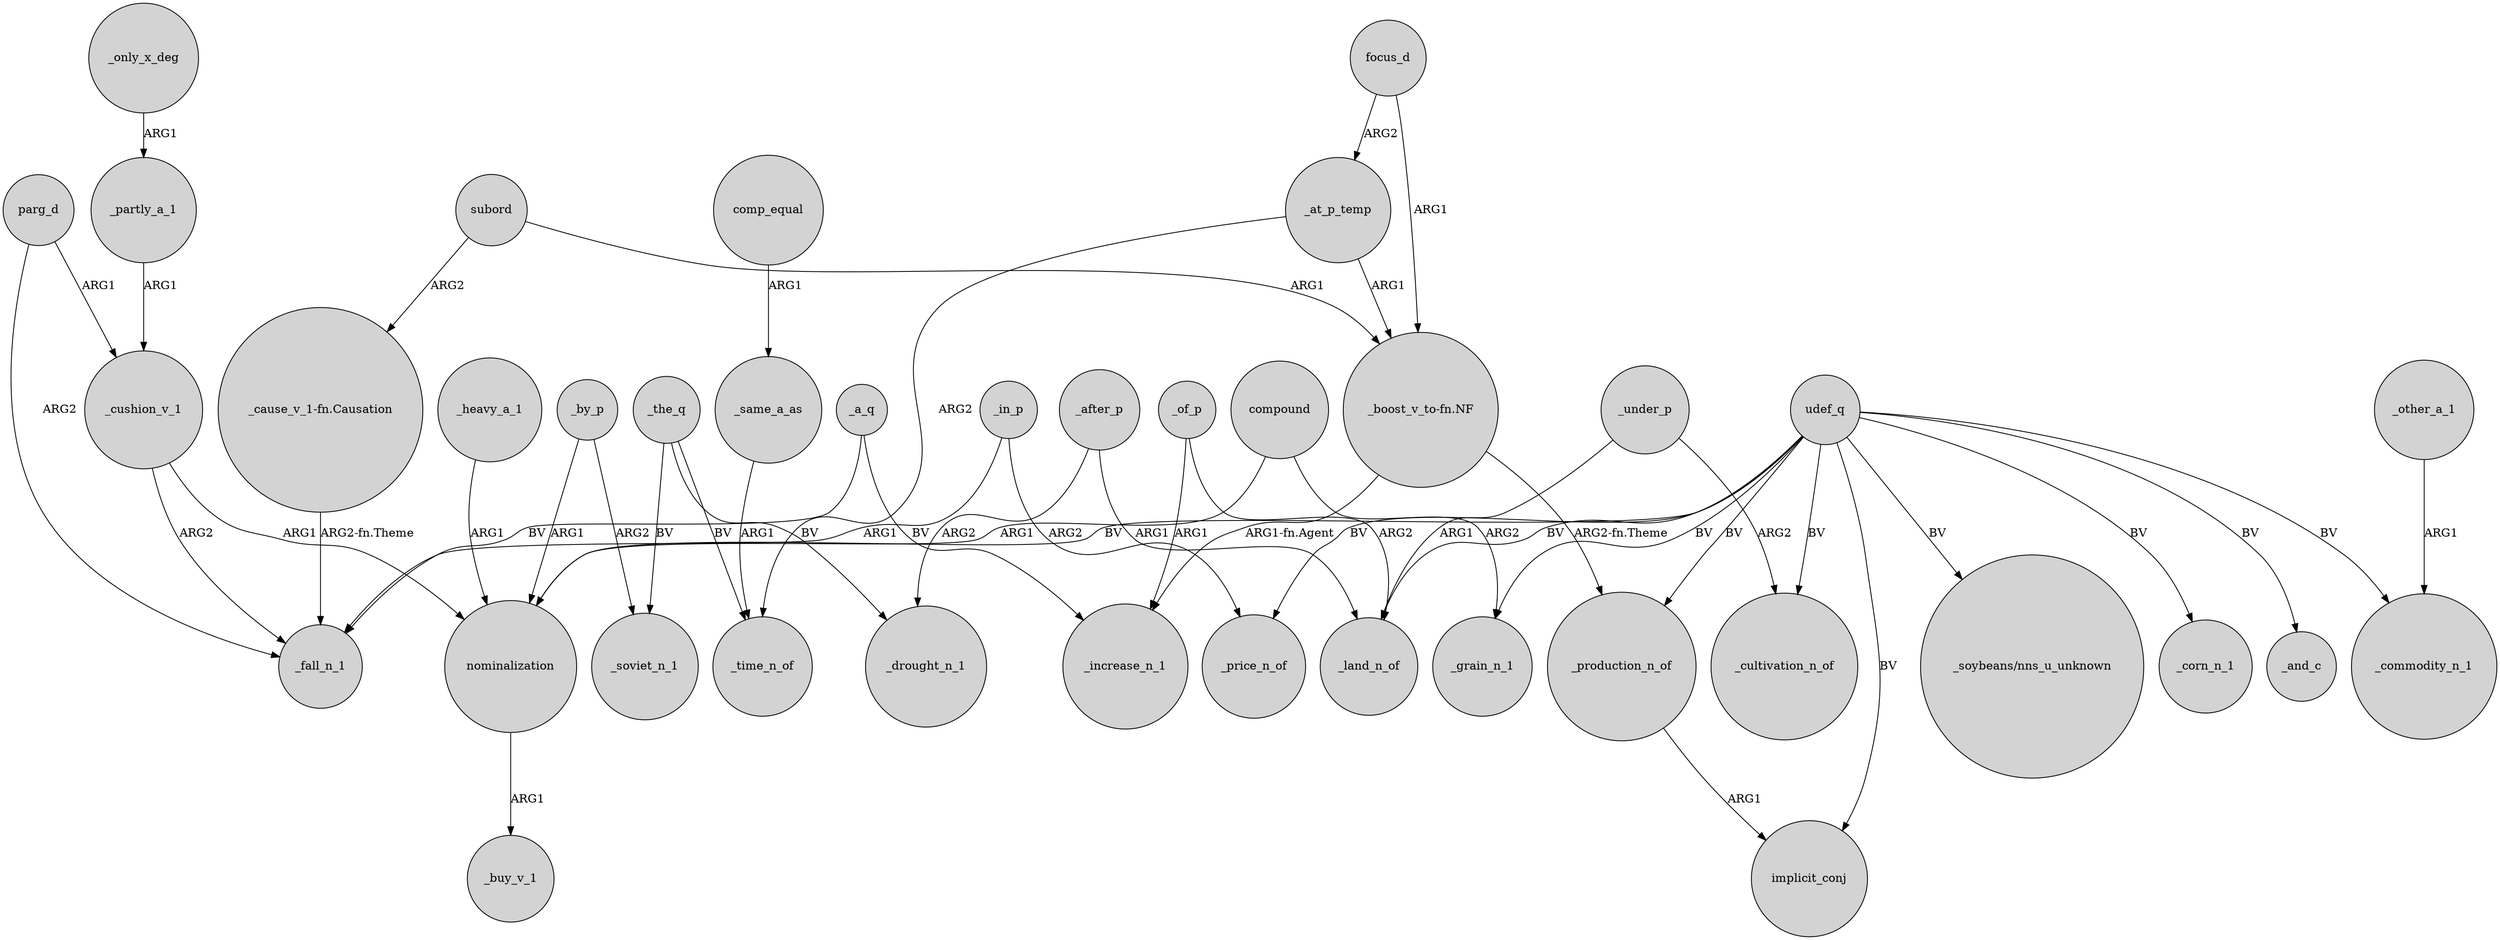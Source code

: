 digraph {
	node [shape=circle style=filled]
	_a_q -> _fall_n_1 [label=BV]
	udef_q -> _production_n_of [label=BV]
	focus_d -> _at_p_temp [label=ARG2]
	_a_q -> _increase_n_1 [label=BV]
	_under_p -> _cultivation_n_of [label=ARG2]
	_of_p -> _land_n_of [label=ARG2]
	udef_q -> _price_n_of [label=BV]
	parg_d -> _cushion_v_1 [label=ARG1]
	"_boost_v_to-fn.NF" -> _production_n_of [label="ARG2-fn.Theme"]
	udef_q -> _commodity_n_1 [label=BV]
	"_cause_v_1-fn.Causation" -> _fall_n_1 [label="ARG2-fn.Theme"]
	parg_d -> _fall_n_1 [label=ARG2]
	compound -> _grain_n_1 [label=ARG2]
	_only_x_deg -> _partly_a_1 [label=ARG1]
	_after_p -> _land_n_of [label=ARG1]
	"_boost_v_to-fn.NF" -> _increase_n_1 [label="ARG1-fn.Agent"]
	_by_p -> _soviet_n_1 [label=ARG2]
	_at_p_temp -> _time_n_of [label=ARG2]
	_cushion_v_1 -> _fall_n_1 [label=ARG2]
	nominalization -> _buy_v_1 [label=ARG1]
	udef_q -> _land_n_of [label=BV]
	_the_q -> _soviet_n_1 [label=BV]
	udef_q -> implicit_conj [label=BV]
	_in_p -> _fall_n_1 [label=ARG1]
	udef_q -> _cultivation_n_of [label=BV]
	_at_p_temp -> "_boost_v_to-fn.NF" [label=ARG1]
	udef_q -> _grain_n_1 [label=BV]
	_heavy_a_1 -> nominalization [label=ARG1]
	_by_p -> nominalization [label=ARG1]
	_the_q -> _time_n_of [label=BV]
	comp_equal -> _same_a_as [label=ARG1]
	focus_d -> "_boost_v_to-fn.NF" [label=ARG1]
	_of_p -> _increase_n_1 [label=ARG1]
	udef_q -> "_soybeans/nns_u_unknown" [label=BV]
	subord -> "_boost_v_to-fn.NF" [label=ARG1]
	udef_q -> _corn_n_1 [label=BV]
	udef_q -> nominalization [label=BV]
	_other_a_1 -> _commodity_n_1 [label=ARG1]
	_production_n_of -> implicit_conj [label=ARG1]
	_cushion_v_1 -> nominalization [label=ARG1]
	_partly_a_1 -> _cushion_v_1 [label=ARG1]
	subord -> "_cause_v_1-fn.Causation" [label=ARG2]
	_in_p -> _price_n_of [label=ARG2]
	_same_a_as -> _time_n_of [label=ARG1]
	udef_q -> _and_c [label=BV]
	_the_q -> _drought_n_1 [label=BV]
	compound -> nominalization [label=ARG1]
	_after_p -> _drought_n_1 [label=ARG2]
	_under_p -> _land_n_of [label=ARG1]
}
